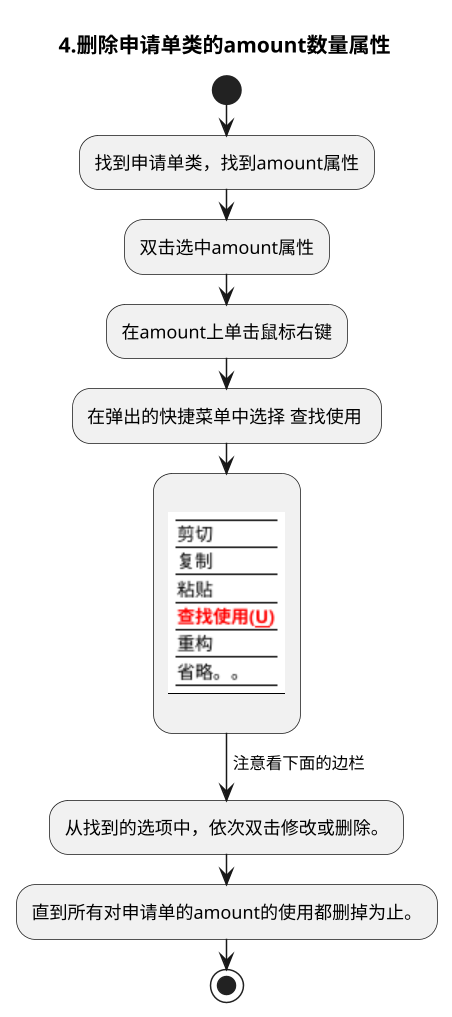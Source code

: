 @startuml
scale 1.5
title 4.删除申请单类的amount数量属性
start
:找到申请单类，找到amount属性;
:双击选中amount属性;
:在amount上单击鼠标右键;
:在弹出的快捷菜单中选择 查找使用 ;
:
{{
salt
{-
剪切
复制
粘贴
<font color=red><b>查找使用(__U__)
重构
省略。。
}
}}
;
->注意看下面的边栏;
:从找到的选项中，依次双击修改或删除。;
:直到所有对申请单的amount的使用都删掉为止。;
stop
@enduml
